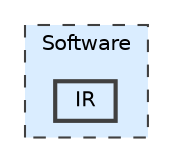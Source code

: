 digraph "Software/IR"
{
 // LATEX_PDF_SIZE
  bgcolor="transparent";
  edge [fontname=Helvetica,fontsize=10,labelfontname=Helvetica,labelfontsize=10];
  node [fontname=Helvetica,fontsize=10,shape=box,height=0.2,width=0.4];
  compound=true
  subgraph clusterdir_4e9c05acfa2c3671b8618fcb95d57d96 {
    graph [ bgcolor="#daedff", pencolor="grey25", label="Software", fontname=Helvetica,fontsize=10 style="filled,dashed", URL="dir_4e9c05acfa2c3671b8618fcb95d57d96.html",tooltip=""]
  dir_593d75934664ed895fcc6f7ef276d631 [label="IR", fillcolor="#daedff", color="grey25", style="filled,bold", URL="dir_593d75934664ed895fcc6f7ef276d631.html",tooltip=""];
  }
}
